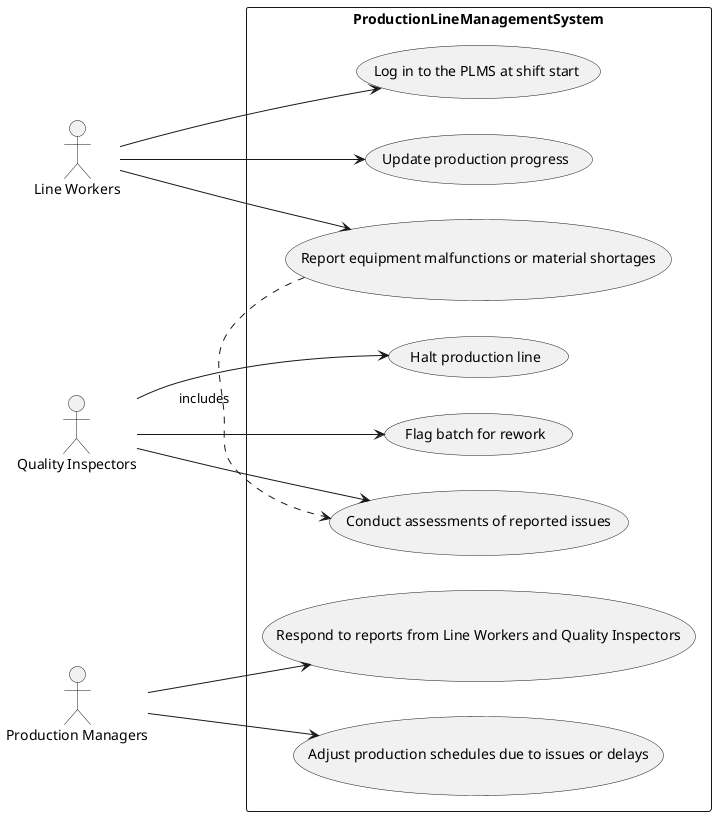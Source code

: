 @startuml
left to right direction
skinparam packageStyle rect
skinparam shadowing false

actor :Line Workers: as LineWorkers
actor :Quality Inspectors: as QualityInspectors
actor :Production Managers: as ProductionManagers

rectangle ProductionLineManagementSystem {
  usecase "Log in to the PLMS at shift start" as Login
  usecase "Update production progress" as UpdateProgress
  usecase "Report equipment malfunctions or material shortages" as ReportIssues
  usecase "Conduct assessments of reported issues" as ConductAssessments
  usecase "Halt production line" as HaltProduction
  usecase "Flag batch for rework" as FlagRework
  usecase "Respond to reports from Line Workers and Quality Inspectors" as RespondReports
  usecase "Adjust production schedules due to issues or delays" as AdjustSchedules

  LineWorkers --> Login
  LineWorkers --> UpdateProgress
  LineWorkers --> ReportIssues
  QualityInspectors --> ConductAssessments
  QualityInspectors --> HaltProduction
  QualityInspectors --> FlagRework
  ProductionManagers --> RespondReports
  ProductionManagers --> AdjustSchedules

  ReportIssues .> ConductAssessments : includes
}

@enduml